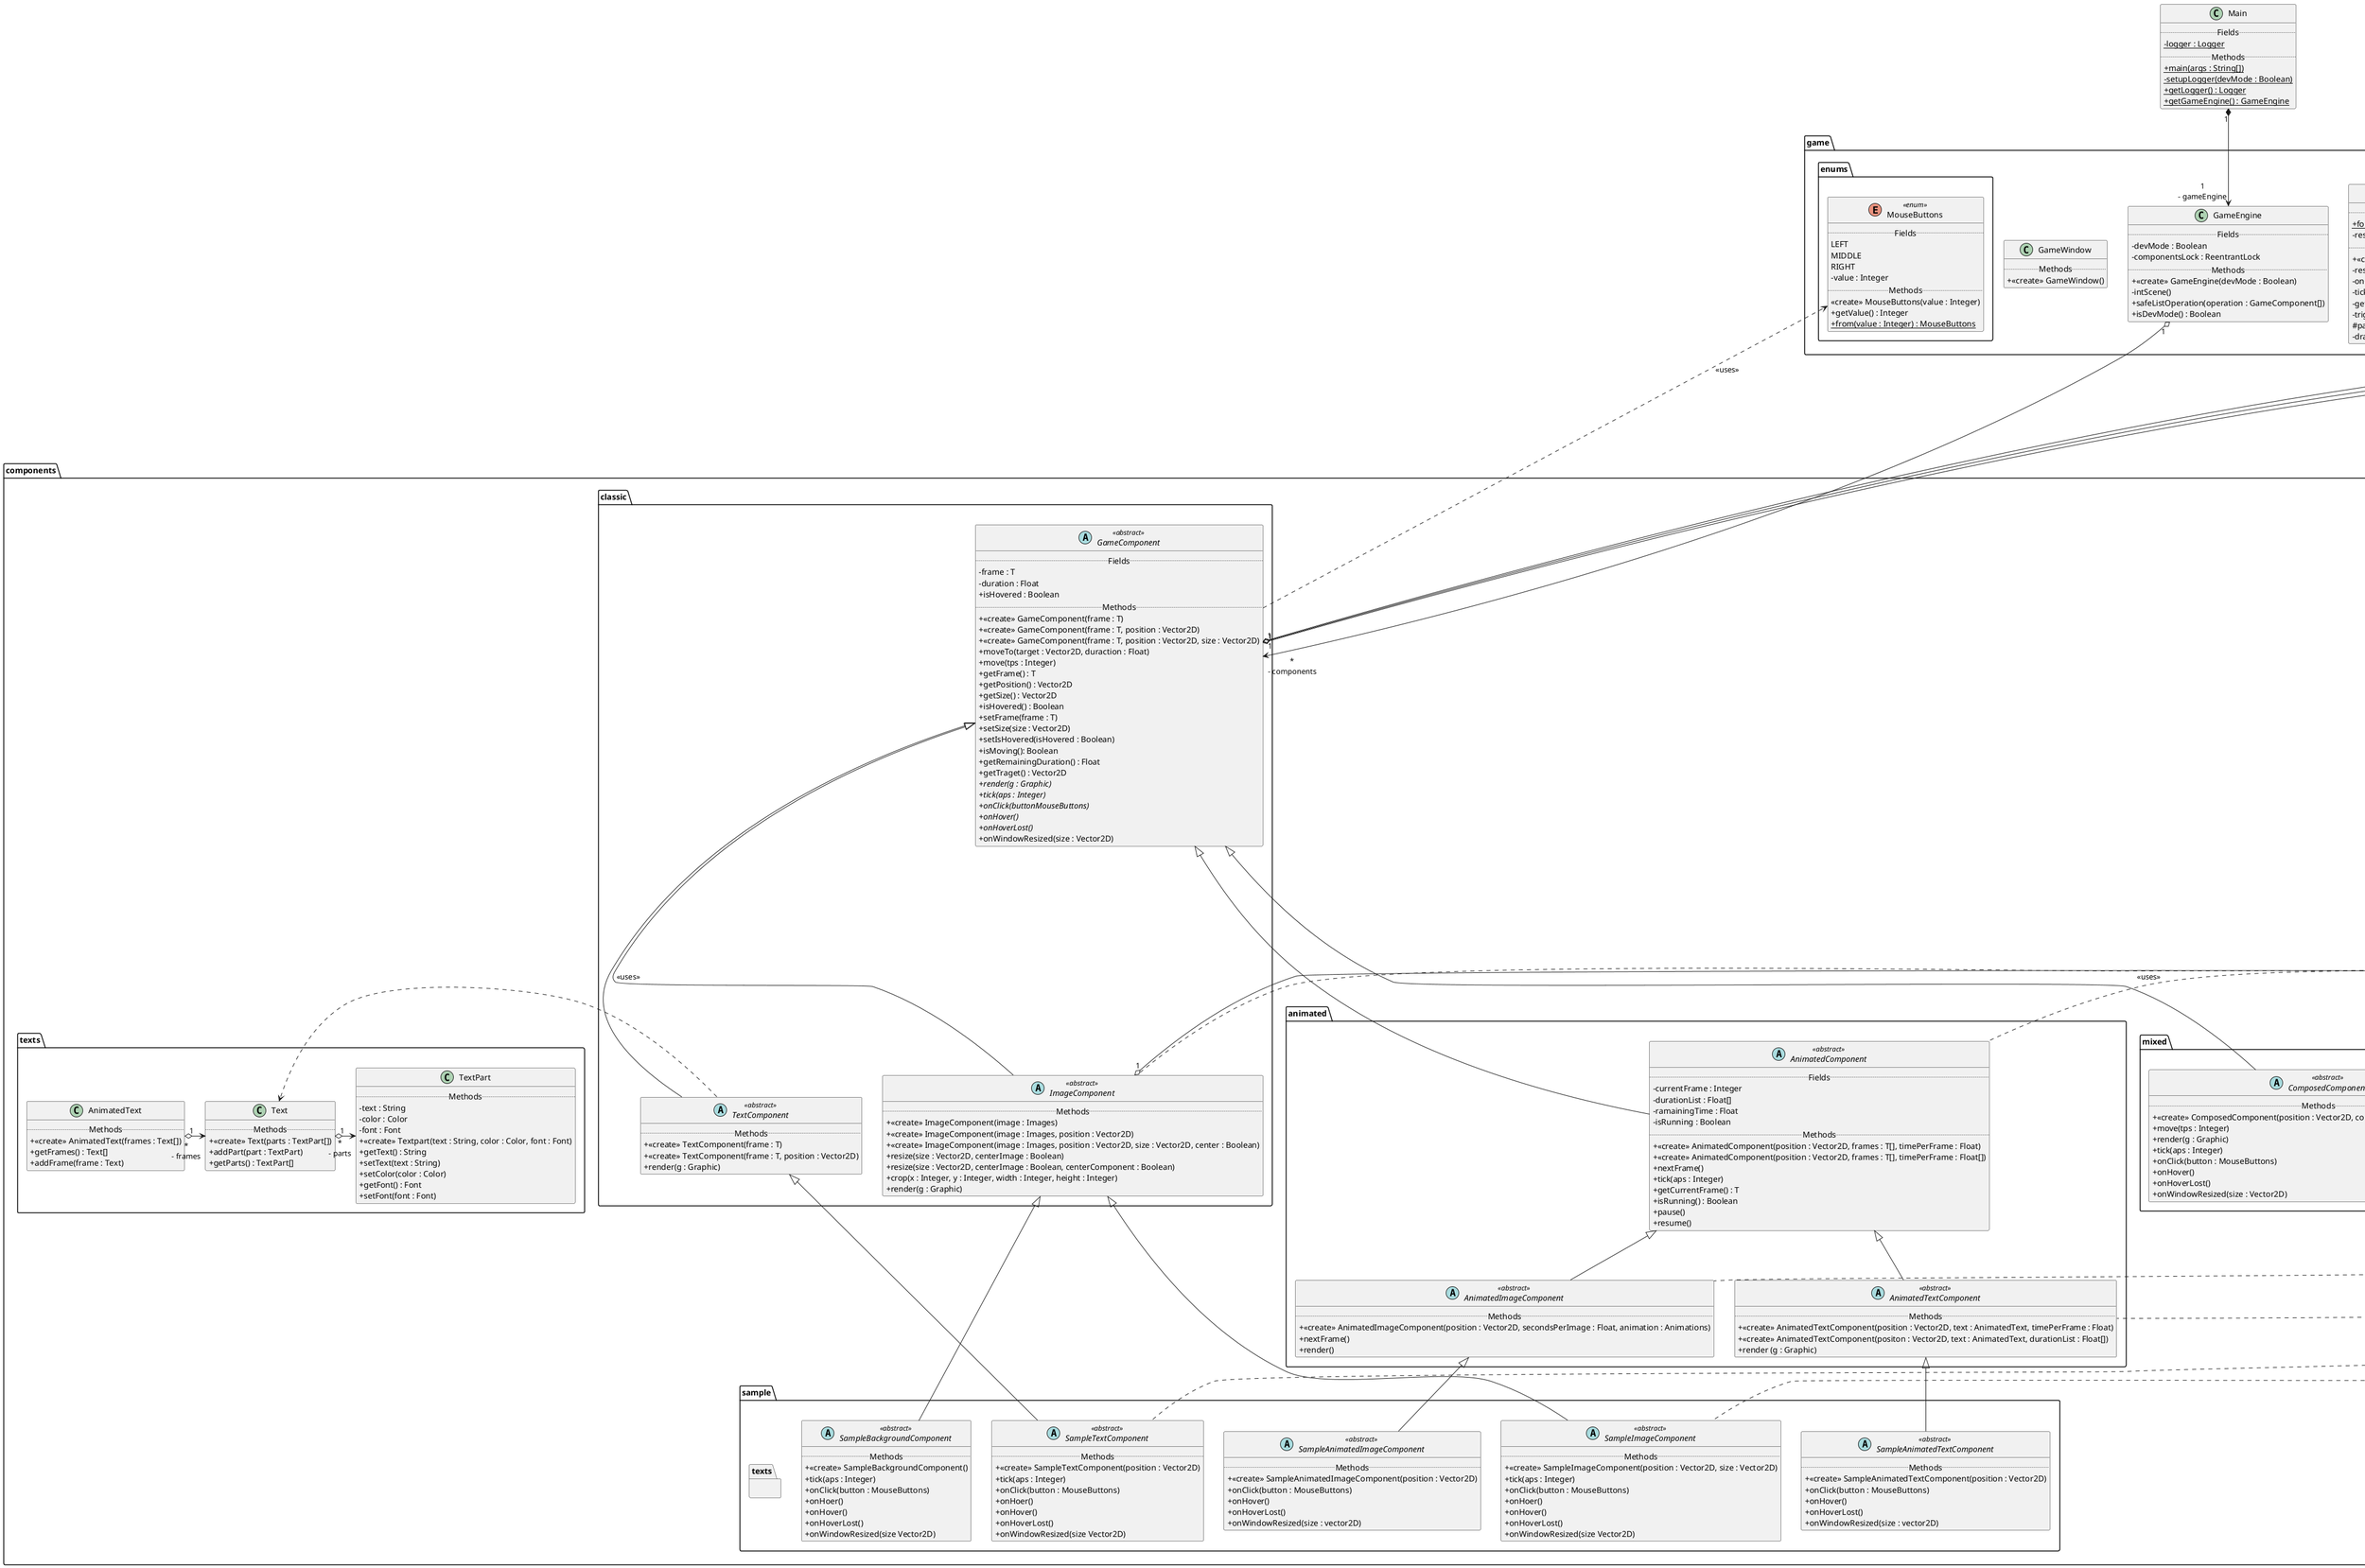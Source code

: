 @startuml
skinparam classAttributeIconSize 0

package components{
    package animated{
        abstract class AnimatedComponent <<abstract>> extends components.classic.GameComponent{
            ..Fields..
            - currentFrame : Integer
            - durationList : Float[]
            - ramainingTime : Float
            - isRunning : Boolean
            ..Methods..
            + <<create>> AnimatedComponent(position : Vector2D, frames : T[], timePerFrame : Float)
            + <<create>> AnimatedComponent(position : Vector2D, frames : T[], timePerFrame : Float[])
            + nextFrame()
            + tick(aps : Integer)
            + getCurrentFrame() : T
            + isRunning() : Boolean
            + pause()
            + resume()
        }
        abstract class AnimatedImageComponent <<abstract>> extends AnimatedComponent{
            ..Methods..
            + <<create>> AnimatedImageComponent(position : Vector2D, secondsPerImage : Float, animation : Animations)
            + nextFrame()
            + render()
        }
        abstract class AnimatedTextComponent <<abstract>> extends AnimatedComponent{
            ..Methods..
            + <<create>> AnimatedTextComponent(position : Vector2D, text : AnimatedText, timePerFrame : Float)
            + <<create>> AnimatedTextComponent(positon : Vector2D, text : AnimatedText, durationList : Float[])
            + render (g : Graphic)
        }
    }
    package classic{
        abstract class GameComponent <<abstract>>{
            ..Fields..
            - frame : T
            - duration : Float
            + isHovered : Boolean
            ..Methods..
            + <<create>> GameComponent(frame : T)
            + <<create>> GameComponent(frame : T, position : Vector2D)
            + <<create>> GameComponent(frame : T, position : Vector2D, size : Vector2D)
            + moveTo(target : Vector2D, duraction : Float)
            + move(tps : Integer)
            + getFrame() : T
            + getPosition() : Vector2D
            + getSize() : Vector2D
            + isHovered() : Boolean
            + setFrame(frame : T)
            + setSize(size : Vector2D)
            + setIsHovered(isHovered : Boolean)
            + isMoving(): Boolean
            + getRemainingDuration() : Float
            + getTraget() : Vector2D
            + render(g : Graphic) {abstract}
            + tick(aps : Integer) {abstract}
            + onClick(buttonMouseButtons) {abstract}
            + onHover() {abstract}
            + onHoverLost() {abstract}
            + onWindowResized(size : Vector2D)
        }
        abstract class ImageComponent <<abstract>> extends GameComponent{
            ..Methods..
            + <<create>> ImageComponent(image : Images)
            + <<create>> ImageComponent(image : Images, position : Vector2D)
            + <<create>> ImageComponent(image : Images, position : Vector2D, size : Vector2D, center : Boolean)
            + resize(size : Vector2D, centerImage : Boolean)
            + resize(size : Vector2D, centerImage : Boolean, centerComponent : Boolean)
            + crop(x : Integer, y : Integer, width : Integer, height : Integer)
            + render(g : Graphic)
        }
        abstract class TextComponent <<abstract>> extends GameComponent{
            ..Methods..
            + <<create>> TextComponent(frame : T)
            + <<create>> TextComponent(frame : T, position : Vector2D)
            + render(g : Graphic)
        }
    }
    package mixed{
        abstract class ComposedComponent <<abstract>> extends components.classic.GameComponent{
            ..Methods..
            + <<create>> ComposedComponent(position : Vector2D, components : GameComponent[])
            + move(tps : Integer)
            + render(g : Graphic)
            + tick(aps : Integer)
            + onClick(button : MouseButtons)
            + onHover()
            + onHoverLost()
            + onWindowResized(size : Vector2D)
        }
    }
    package sample{
        package texts{

        }
        abstract class SampleAnimatedImageComponent <<abstract>> extends components.animated.AnimatedImageComponent{
            ..Methods..
            + <<create>> SampleAnimatedImageComponent(position : Vector2D)
            + onClick(button : MouseButtons)
            + onHover()
            + onHoverLost()
            + onWindowResized(size : vector2D)
        }
        abstract class SampleAnimatedTextComponent <<abstract>> extends components.animated.AnimatedTextComponent{
            ..Methods..
            + <<create>> SampleAnimatedTextComponent(position : Vector2D)
            + onClick(button : MouseButtons)
            + onHover()
            + onHoverLost()
            + onWindowResized(size : vector2D)
        }
        abstract class SampleBackgroundComponent <<abstract>> extends components.classic.ImageComponent{
            ..Methods..
            + <<create>> SampleBackgroundComponent()
            + tick(aps : Integer)
            + onClick(button : MouseButtons)
            + onHoer()
            + onHover()
            + onHoverLost()
            + onWindowResized(size Vector2D)
        }
        abstract class SampleImageComponent <<abstract>> extends components.classic.ImageComponent{
            ..Methods..
            + <<create>> SampleImageComponent(position : Vector2D, size : Vector2D)
            + tick(aps : Integer)
            + onClick(button : MouseButtons)
            + onHoer()
            + onHover()
            + onHoverLost()
            + onWindowResized(size Vector2D)
        }
        abstract class SampleTextComponent <<abstract>> extends components.classic.TextComponent{
            ..Methods..
            + <<create>> SampleTextComponent(position : Vector2D)
            + tick(aps : Integer)
            + onClick(button : MouseButtons)
            + onHoer()
            + onHover()
            + onHoverLost()
            + onWindowResized(size Vector2D)
        }
    }
    package texts{
        class AnimatedText {
            ..Methods..
            + <<create>> AnimatedText(frames : Text[])
            + getFrames() : Text[]
            + addFrame(frame : Text)
        }
        class Text{
            ..Methods..
            + <<create>> Text(parts : TextPart[])
            + addPart(part : TextPart)
            + getParts() : TextPart[]
        }
        class TextPart{
            ..Methods..
            - text : String
            - color : Color
            - font : Font
            + <<create>> Textpart(text : String, color : Color, font : Font)
            + getText() : String
            + setText(text : String)
            + setColor(color : Color)
            + getFont() : Font
            + setFont(font : Font)
        }
    }
}

package game{
    package enums{
        enum MouseButtons <<enum>>{
            ..Fields..
            LEFT
            MIDDLE
            RIGHT
            - value : Integer
            ..Methods..
            <<create>> MouseButtons(value : Integer)
            + getValue() : Integer
            + from(value : Integer) : MouseButtons {static}
        }
    }
    class GameEngine{
        ..Fields..
        - devMode : Boolean
        - componentsLock : ReentrantLock
        ..Methods..
        + <<create>> GameEngine(devMode : Boolean)
        - intScene()
        + safeListOperation(operation : GameComponent[])
        + isDevMode() : Boolean
    }
    class GameWindow{
        ..Methods..
        + <<create>> GameWindow()
    }
    class GraphicEngine{
        ..Fields..
        + font : Font {static}
        - resizeTimer : Timer
        ..Methods..
        + <<create>> GraphicEngine(gameEngine : GameEngine)
        - resize()
        - onClick(e : MouseEvent)
        - tick()
        - getReversedComponentsList() : GameComponent[]
        - triggerHover(mouseVector : Vector2D, component : GameComponent, hoverFound : Boolean) : Boolean
        # paintComponent(g : Graphic)
        - drawComponents(g : Graphic)
    }
}

package ressources{
    package images{
        enum Animations <<enum>>{
            ..Fields
            - path : String
            - frameCount : Integer
            - images : BufferedImages[]
            ..Methods..
            <<create>> Animations(path : String, frameCount : Integer)
            - loadImages()
            + getCopy() : BufferedImage[]
        }
        enum Images <<enum>>{
            ..Fields
            - path : String
            - sizeCache : Boolean
            - image : BufferedImage
            - sizeCachemap : Vector2D[], BufferedImage[]
            ..Methods..
            <<create>> Images(path : String, sizeCache : Boolean)
            - loadImages()
            + getCopy() : BufferedImage
            + getCopy(size : Vector2D, center : Boolean) : BufferedImage
            - deepCopy(bi : BufferedImage) : BufferedImage {static}
            + resize(image : BufferedImage, size : Vector2D, center : Boolean) : BufferedImage {static}
        }
    }
    package sounds{
         enum Sounds <<enum>>{
            ..Fields..
            - path : String
            - clip : Clip
            - lineListener : LineListener
            ..Methods..
            <<create>> Sound(path : String)
            - loadSound()
            + play()
            + playBackground()
            + stop()
            + setVolume(volume : Float)
            + restart()
         }
    }
}

package tools{
    class LogFormatter{
        ..Fields
        - dateFormat : SimpleDateFormat
        ..Methods..
        + format(record : LogRecord) : String
    }
    class Runner{
        ..Fields
        - name : String
        - action : Runnable
        - aps : Double
        - stability : boolean
        - running : Boolean
        - paused : Boolean
        - passedActions : Integer
        - apsQueue : Long[]
        - queueLock : ReentrantLock
        ..Methods..
        + <<create>> Runner(name : String, action : Runnable)
        + <<create>> Runner(name : String, action : Runnable, aps : Integer, stabilized : Boolean)
        + run()
        - computerAverage() : Double
        + setPaused(paused : Boolean)
        + stopRunner()
        + setAps(aps : Integer)
        + isRunning() : Boolean
        + getPassedActions() : Integer
        + getCurrentAps() : Integer
        + getAps() : Integer
    }
    class STimer{
        ..Fields
        - timers : Long[], Long[] {static}
        - lastId : Long {static}
        ..Methods..
        + start() : Long {static}
        + stop(id : Long) : Long {static}
    }
    class Vector2D{
        ..Fields..
        + x : Double
        + y : Double
        ..Methods..
        + <<create>> Vector2D()
        + <<create>> Vector2D(x : Double, y : Double)
        + <<create>> Vector2D(v : Vector2D)
        + set(v : Vector2D)
        + setZero()
        + getComponents() : Double[]
        + getLength() : Double
        + getLengthSq() : Double
        + distanceSq(v : Vector2D) : Double
        + distance(v : vector2D) : Double
        + getAngle()  : Double
        + getNormalized() : Vector2D
        + normalize(v : Vector2D) : Vector2D {static}
        + toCartesian(magnitude : Double, angle : Double) {static}
        + getAdded(v : Vector2D) : Vector2D
        + add(v1 : Vector2D, v2 : Vector2D) : Vector2D {static}
        + getSubstracted(v : Vector2D) : Vector2D
        + substract(v1 : Vector2D, v2 : Vector2D) : Vector2D {static}
        + getMultiplied(v : Vector2D) : Vector2D
        + multiply(v1 : Vector2D, v2 : Vector2D) : Vector2D {static}
        + getDivided(v : Vector2D) : Vector2D
        + divide(v1 : Vector2D, v2 : Vector2D) : Vector2D {static}
        + getperp() : vector2D
        + dot(v1 : Vector2D, v2 : Vector2D) : Double {static}
        + cross(v1 : Vector2D, v2 : Vector2D) : Double {static}
        + project(v1 : Vector2D, v2 : Vector2D) : Double {static}
        + getProjectedVector(v1 : Vector2D, v2 : Vector2D) : Vector2D {static}
        + rotateBy(angle : Double)
        + getRotatedBy(angle : Double) : vector2D
        + rotateTo(angle : Double)
        + getRotatedTo(angle : Double) : vector2D
        + reverse()
        + getReversed() : Vector2D
        + isBetween(target : Vector2D, v1 : Vector2D, v2 : Vector2D) : Boolean {static}
        + getToPositive() : vector2D
        + toPositive(v : vector2D) : Vector2D {static}
        + getToNegative() : vector2D
        + toNegative(v : vector2D) : Vector2D {static}
        + clone() : Vector2D
        + equals(obj : Object) : Boolean
        + hashCode() : Integer
        + toString() : String
    }
}

class Main{
    ..Fields..
    - logger : Logger {static}
    ..Methods..
    + main(args : String[]) {static}
    - setupLogger(devMode : Boolean) {static}
    + getLogger() : Logger {static}
    + getGameEngine() : GameEngine {static}
}

'Utilisations de la class Vector2D
tools.Vector2D <.. components.animated.AnimatedComponent : <<uses>>
tools.Vector2D <.. components.animated.AnimatedImageComponent : <<uses>>
tools.Vector2D <.. components.animated.AnimatedTextComponent : <<uses>>
tools.Vector2D <.. components.classic.ImageComponent : <<uses>>
tools.Vector2D <.. components.mixed.ComposedComponent : <<uses>>
tools.Vector2D <.. components.sample.SampleImageComponent : <<uses>>
tools.Vector2D <.. components.sample.SampleTextComponent : <<uses>>
tools.Vector2D <.. ressources.images.Images : <<uses>>


components.classic.GameComponent "1" o-> "1\n- position" tools.Vector2D
components.classic.GameComponent "1" o-> "1\n- size" tools.Vector2D
components.classic.GameComponent "1" o-> "1\n- target" tools.Vector2D
components.classic.GameComponent ..> game.enums.MouseButtons : <<uses>>

components.classic.ImageComponent "1" o-> "1\n imageType" ressources.images.Images

components.classic.TextComponent .> components.texts.Text : <<uses>>

components.texts.AnimatedText "1" o-> "*\n- frames" Text

components.texts.Text "1" o-> "*\n- parts" TextPart

game.GameEngine "1" o--> "*\n- components" components.classic.GameComponent

game.GraphicEngine "1" o--> "1\n- gameEngine" tools.Runner
game.GraphicEngine "1" o--> "1\n- fpsRunner" tools.Runner

Main "1" *--> "1\n- gameEngine" game.GameEngine

@enduml